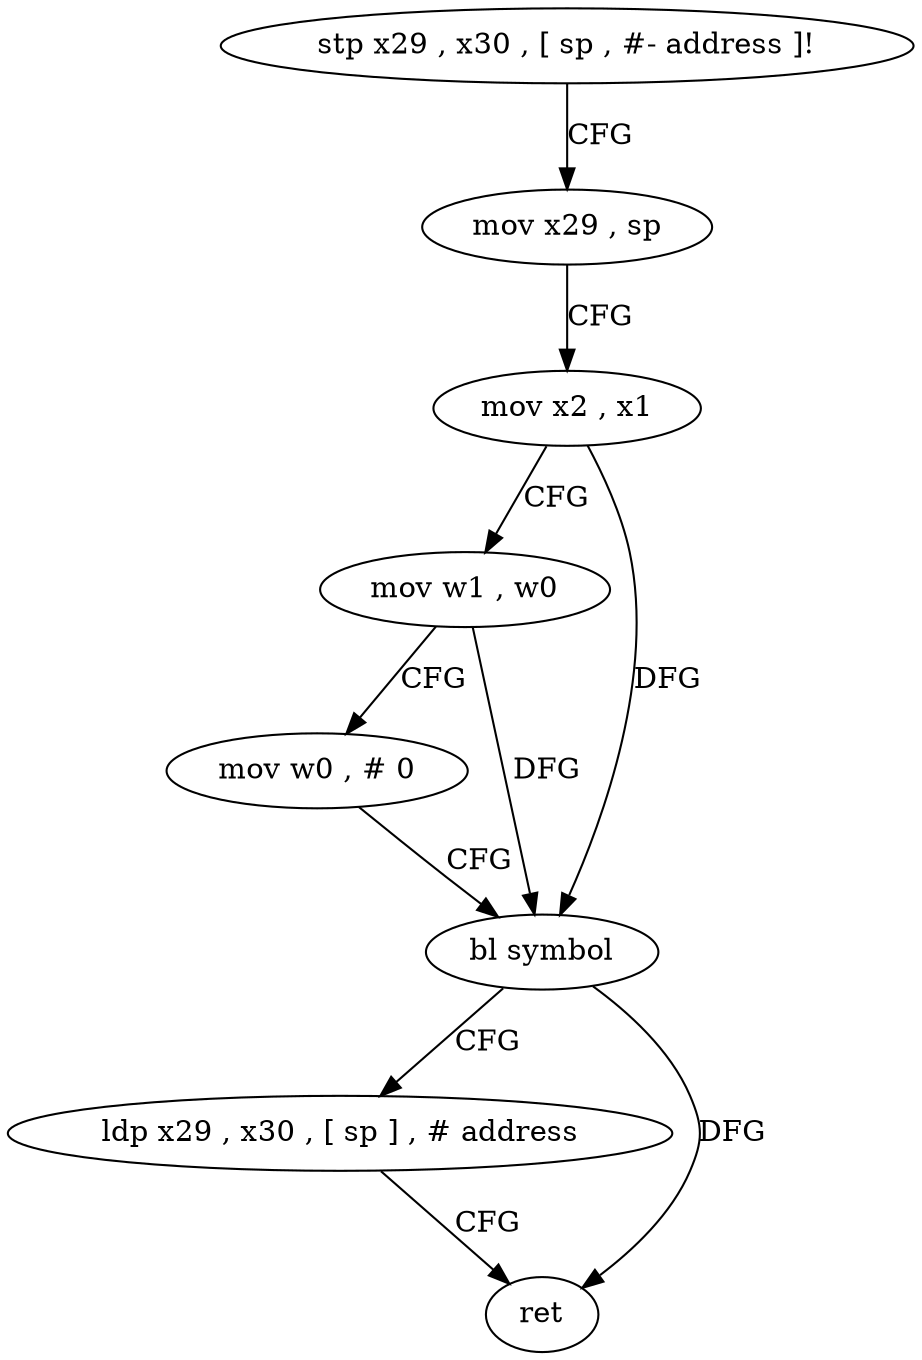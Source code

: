 digraph "func" {
"4318276" [label = "stp x29 , x30 , [ sp , #- address ]!" ]
"4318280" [label = "mov x29 , sp" ]
"4318284" [label = "mov x2 , x1" ]
"4318288" [label = "mov w1 , w0" ]
"4318292" [label = "mov w0 , # 0" ]
"4318296" [label = "bl symbol" ]
"4318300" [label = "ldp x29 , x30 , [ sp ] , # address" ]
"4318304" [label = "ret" ]
"4318276" -> "4318280" [ label = "CFG" ]
"4318280" -> "4318284" [ label = "CFG" ]
"4318284" -> "4318288" [ label = "CFG" ]
"4318284" -> "4318296" [ label = "DFG" ]
"4318288" -> "4318292" [ label = "CFG" ]
"4318288" -> "4318296" [ label = "DFG" ]
"4318292" -> "4318296" [ label = "CFG" ]
"4318296" -> "4318300" [ label = "CFG" ]
"4318296" -> "4318304" [ label = "DFG" ]
"4318300" -> "4318304" [ label = "CFG" ]
}
